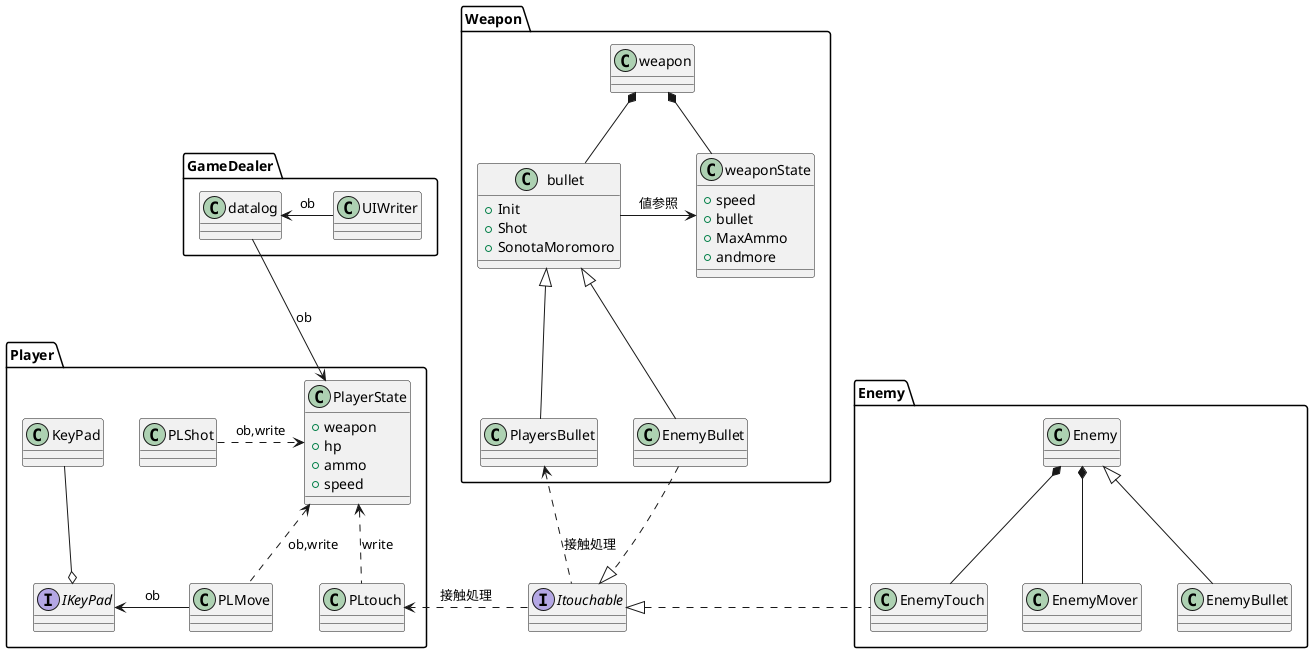 @startuml クラス図


package Player{
class PlayerState{
+weapon
+hp
+ammo
+speed
}

class PLMove
class PLShot
class PLtouch

interface IKeyPad
class KeyPad

KeyPad --o IKeyPad
IKeyPad <- PLMove : ob
PlayerState <.left. PLShot : ob,write
PlayerState <.. PLMove : ob,write
PlayerState <.. PLtouch : write
}

interface Itouchable
Itouchable .> PLtouch : 接触処理


package Weapon{
    class weapon
    
    class bullet{
        +Init
        +Shot
        +SonotaMoromoro
    }
    
    class weaponState{
        +speed
        +bullet
        +MaxAmmo
        +andmore
    }

    class PlayersBullet
    weapon *-- bullet
    weapon *-- weaponState
    weaponState<-left- bullet : 値参照
    bullet <|-- EnemyBullet
    Itouchable <|.Up. EnemyBullet
    bullet <|-- PlayersBullet
    Itouchable .Up.> PlayersBullet :接触処理 

}



package Enemy{
    class EnemyMover
    class EnemyTouch
    class Enemy
    class EnemyBullet

    Enemy *-- EnemyTouch
    Enemy *-- EnemyMover
    Itouchable <|. EnemyTouch
    Enemy <|-- EnemyBullet 
}

package GameDealer{
    class datalog
    class UIWriter

    PlayerState <-Up- datalog : ob
    datalog <- UIWriter : ob

}

@enduml